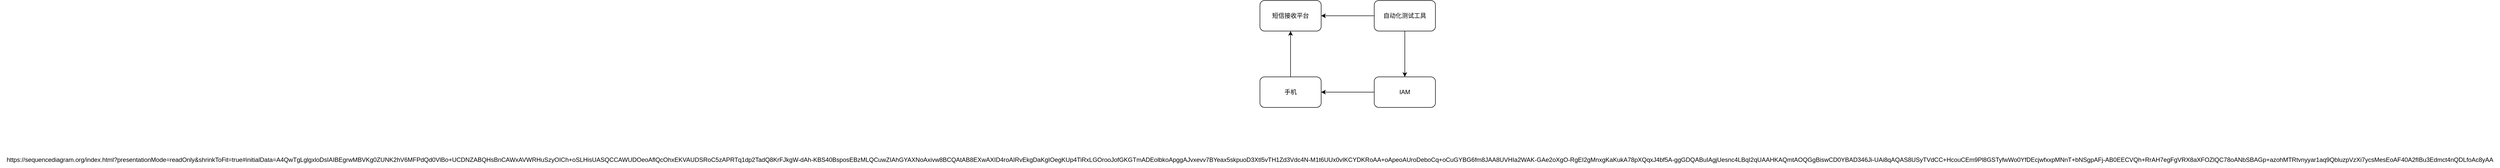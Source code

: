 <mxfile version="24.6.4" type="gitlab">
  <diagram name="Page-1" id="hw1DAFx1ku3KvIeotm99">
    <mxGraphModel dx="4921" dy="1351" grid="1" gridSize="10" guides="1" tooltips="1" connect="1" arrows="1" fold="1" page="1" pageScale="1" pageWidth="827" pageHeight="1169" math="0" shadow="0">
      <root>
        <mxCell id="0" />
        <mxCell id="1" parent="0" />
        <mxCell id="6PeiQ7cLVPs28lwcaiIt-2" value="短信接收平台" style="rounded=1;whiteSpace=wrap;html=1;" vertex="1" parent="1">
          <mxGeometry x="190" y="210" width="120" height="60" as="geometry" />
        </mxCell>
        <mxCell id="6PeiQ7cLVPs28lwcaiIt-7" style="edgeStyle=orthogonalEdgeStyle;rounded=0;orthogonalLoop=1;jettySize=auto;html=1;exitX=0.5;exitY=1;exitDx=0;exitDy=0;entryX=0.5;entryY=0;entryDx=0;entryDy=0;" edge="1" parent="1" source="6PeiQ7cLVPs28lwcaiIt-3" target="6PeiQ7cLVPs28lwcaiIt-5">
          <mxGeometry relative="1" as="geometry" />
        </mxCell>
        <mxCell id="6PeiQ7cLVPs28lwcaiIt-9" style="edgeStyle=orthogonalEdgeStyle;rounded=0;orthogonalLoop=1;jettySize=auto;html=1;exitX=0;exitY=0.5;exitDx=0;exitDy=0;entryX=1;entryY=0.5;entryDx=0;entryDy=0;" edge="1" parent="1" source="6PeiQ7cLVPs28lwcaiIt-3" target="6PeiQ7cLVPs28lwcaiIt-2">
          <mxGeometry relative="1" as="geometry" />
        </mxCell>
        <mxCell id="6PeiQ7cLVPs28lwcaiIt-3" value="自动化测试工具" style="rounded=1;whiteSpace=wrap;html=1;" vertex="1" parent="1">
          <mxGeometry x="414" y="210" width="120" height="60" as="geometry" />
        </mxCell>
        <mxCell id="6PeiQ7cLVPs28lwcaiIt-8" style="edgeStyle=orthogonalEdgeStyle;rounded=0;orthogonalLoop=1;jettySize=auto;html=1;exitX=0.5;exitY=0;exitDx=0;exitDy=0;entryX=0.5;entryY=1;entryDx=0;entryDy=0;" edge="1" parent="1" source="6PeiQ7cLVPs28lwcaiIt-4" target="6PeiQ7cLVPs28lwcaiIt-2">
          <mxGeometry relative="1" as="geometry" />
        </mxCell>
        <mxCell id="6PeiQ7cLVPs28lwcaiIt-4" value="手机" style="rounded=1;whiteSpace=wrap;html=1;" vertex="1" parent="1">
          <mxGeometry x="190" y="360" width="120" height="60" as="geometry" />
        </mxCell>
        <mxCell id="6PeiQ7cLVPs28lwcaiIt-6" style="edgeStyle=orthogonalEdgeStyle;rounded=0;orthogonalLoop=1;jettySize=auto;html=1;entryX=1;entryY=0.5;entryDx=0;entryDy=0;" edge="1" parent="1" source="6PeiQ7cLVPs28lwcaiIt-5" target="6PeiQ7cLVPs28lwcaiIt-4">
          <mxGeometry relative="1" as="geometry" />
        </mxCell>
        <mxCell id="6PeiQ7cLVPs28lwcaiIt-5" value="IAM" style="rounded=1;whiteSpace=wrap;html=1;" vertex="1" parent="1">
          <mxGeometry x="414" y="360" width="120" height="60" as="geometry" />
        </mxCell>
        <mxCell id="6PeiQ7cLVPs28lwcaiIt-10" value="https://sequencediagram.org/index.html?presentationMode=readOnly&amp;amp;shrinkToFit=true#initialData=A4QwTgLglgxloDsIAIBEgrwMBVKg0ZUNK2hV6MFPdQd0VlBo+UCDNZABQHsBnCAWxAVWRHuSzyOICh+oSLHisUASQCCAWUDOeoAflQcOhxEKVAUDSRoC5zAPRTq1dp2TadQ8KrFJkgW-dAh-KBS40BsposEBzMLQCuwZIAhGYAXNoAxivw8BCQAtAB8EXwAXID4roAIRvEkgDaKgIOegKUp4TiRxLGOrooJofGKGTmADEolbkoApggAJvxevv7BYeax5skpuoD3Xtl5vTH1Zd3Vdc4N-M1t6UUx0vIKCYDKRoAA+oApeoAUroDeboCq+oCuGYBG6fm8JAA8UVHIa2WAK-GAe2oXgO-RgEI2gMnxgKaKukA78pXQqxJ4bf5A-ggGDQABuIAgjUesnc4LBqI2qUAAHKAQmtAOQGgBiswCD0YBAD346Ji-UAi8qAQAS8USyTVdCC+HcouCEm9Pl8GSTyfwWo0YfDEcjwfxxpMNnT+bNSgpAFj-AB0EECVQh+RrAH7egFgVRX8aXFOZlQC78oANbSBAGp+azohMTRtvnyyar1aq9QbluzpVzXi7ycsMesEoAF40A2fIBu3Edmct4nQDLfoAc8yAA" style="text;html=1;align=center;verticalAlign=middle;resizable=0;points=[];autosize=1;strokeColor=none;fillColor=none;" vertex="1" parent="1">
          <mxGeometry x="-2280" y="508" width="4900" height="30" as="geometry" />
        </mxCell>
      </root>
    </mxGraphModel>
  </diagram>
</mxfile>
